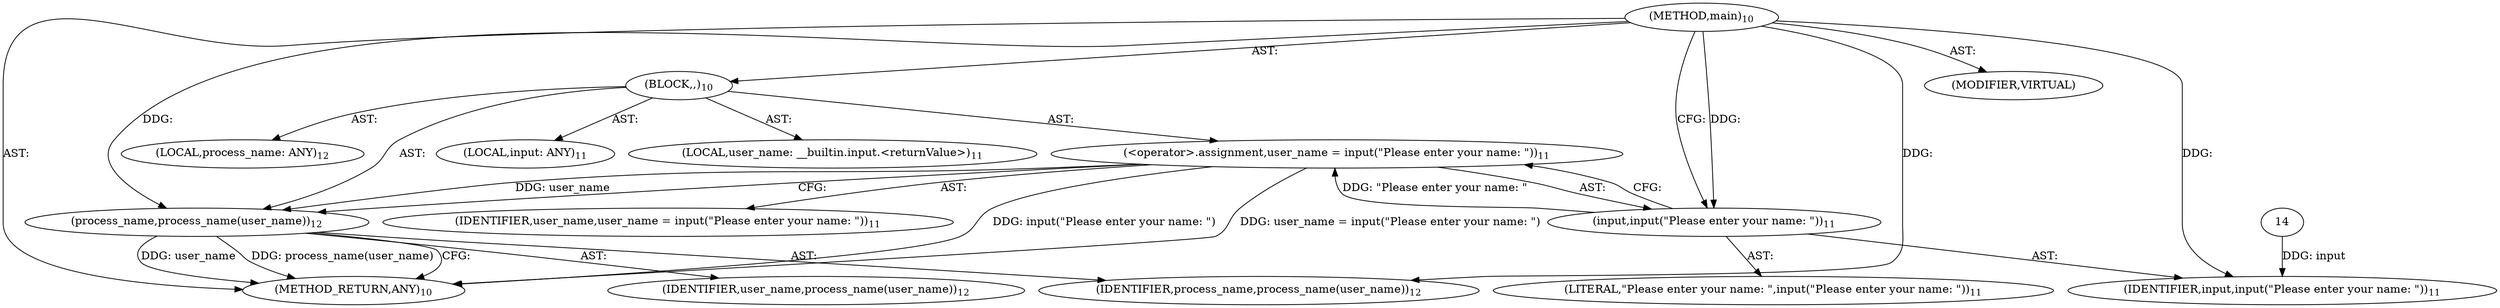digraph "main" {  
"56" [label = <(METHOD,main)<SUB>10</SUB>> ]
"57" [label = <(BLOCK,,)<SUB>10</SUB>> ]
"64" [label = <(&lt;operator&gt;.assignment,user_name = input(&quot;Please enter your name: &quot;))<SUB>11</SUB>> ]
"63" [label = <(IDENTIFIER,user_name,user_name = input(&quot;Please enter your name: &quot;))<SUB>11</SUB>> ]
"62" [label = <(input,input(&quot;Please enter your name: &quot;))<SUB>11</SUB>> ]
"61" [label = <(IDENTIFIER,input,input(&quot;Please enter your name: &quot;))<SUB>11</SUB>> ]
"60" [label = <(LITERAL,&quot;Please enter your name: &quot;,input(&quot;Please enter your name: &quot;))<SUB>11</SUB>> ]
"67" [label = <(process_name,process_name(user_name))<SUB>12</SUB>> ]
"66" [label = <(IDENTIFIER,process_name,process_name(user_name))<SUB>12</SUB>> ]
"65" [label = <(IDENTIFIER,user_name,process_name(user_name))<SUB>12</SUB>> ]
"87" [label = <(LOCAL,input: ANY)<SUB>11</SUB>> ]
"89" [label = <(LOCAL,user_name: __builtin.input.&lt;returnValue&gt;)<SUB>11</SUB>> ]
"90" [label = <(LOCAL,process_name: ANY)<SUB>12</SUB>> ]
"58" [label = <(MODIFIER,VIRTUAL)> ]
"59" [label = <(METHOD_RETURN,ANY)<SUB>10</SUB>> ]
  "56" -> "58"  [ label = "AST: "] 
  "56" -> "57"  [ label = "AST: "] 
  "56" -> "59"  [ label = "AST: "] 
  "57" -> "64"  [ label = "AST: "] 
  "57" -> "87"  [ label = "AST: "] 
  "57" -> "67"  [ label = "AST: "] 
  "57" -> "89"  [ label = "AST: "] 
  "57" -> "90"  [ label = "AST: "] 
  "64" -> "63"  [ label = "AST: "] 
  "64" -> "62"  [ label = "AST: "] 
  "62" -> "61"  [ label = "AST: "] 
  "62" -> "60"  [ label = "AST: "] 
  "67" -> "66"  [ label = "AST: "] 
  "67" -> "65"  [ label = "AST: "] 
  "64" -> "67"  [ label = "CFG: "] 
  "67" -> "59"  [ label = "CFG: "] 
  "62" -> "64"  [ label = "CFG: "] 
  "56" -> "62"  [ label = "CFG: "] 
  "64" -> "59"  [ label = "DDG: input(&quot;Please enter your name: &quot;)"] 
  "64" -> "59"  [ label = "DDG: user_name = input(&quot;Please enter your name: &quot;)"] 
  "67" -> "59"  [ label = "DDG: user_name"] 
  "67" -> "59"  [ label = "DDG: process_name(user_name)"] 
  "62" -> "64"  [ label = "DDG: &quot;Please enter your name: &quot;"] 
  "56" -> "66"  [ label = "DDG: "] 
  "64" -> "67"  [ label = "DDG: user_name"] 
  "56" -> "67"  [ label = "DDG: "] 
  "14" -> "61"  [ label = "DDG: input"] 
  "56" -> "61"  [ label = "DDG: "] 
  "56" -> "62"  [ label = "DDG: "] 
}
